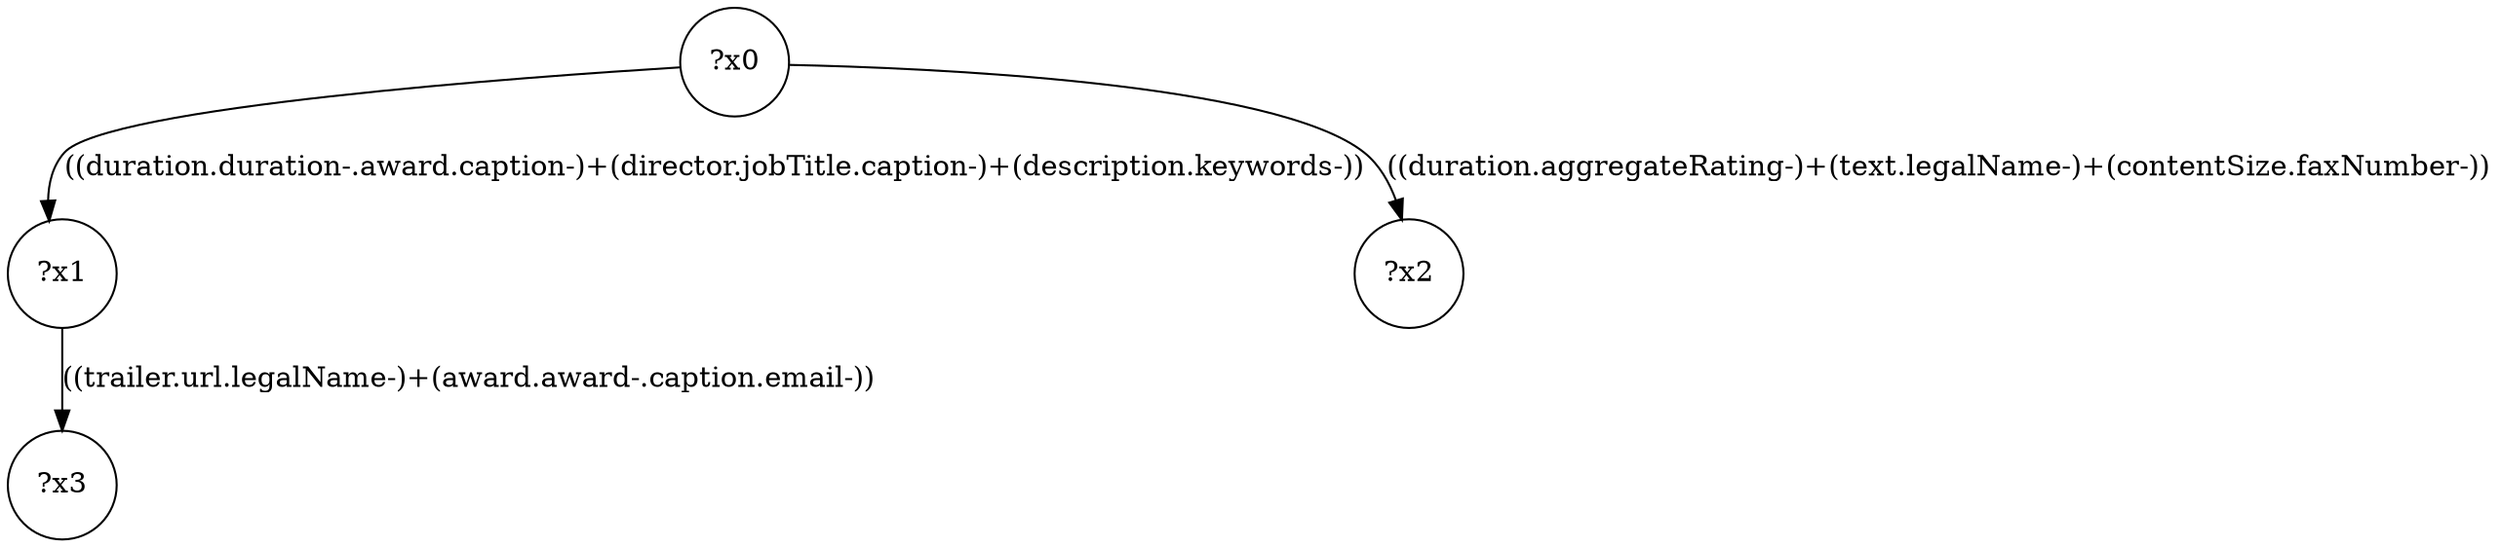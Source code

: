 digraph g {
	x0 [shape=circle, label="?x0"];
	x1 [shape=circle, label="?x1"];
	x0 -> x1 [label="((duration.duration-.award.caption-)+(director.jobTitle.caption-)+(description.keywords-))"];
	x2 [shape=circle, label="?x2"];
	x0 -> x2 [label="((duration.aggregateRating-)+(text.legalName-)+(contentSize.faxNumber-))"];
	x3 [shape=circle, label="?x3"];
	x1 -> x3 [label="((trailer.url.legalName-)+(award.award-.caption.email-))"];
}

